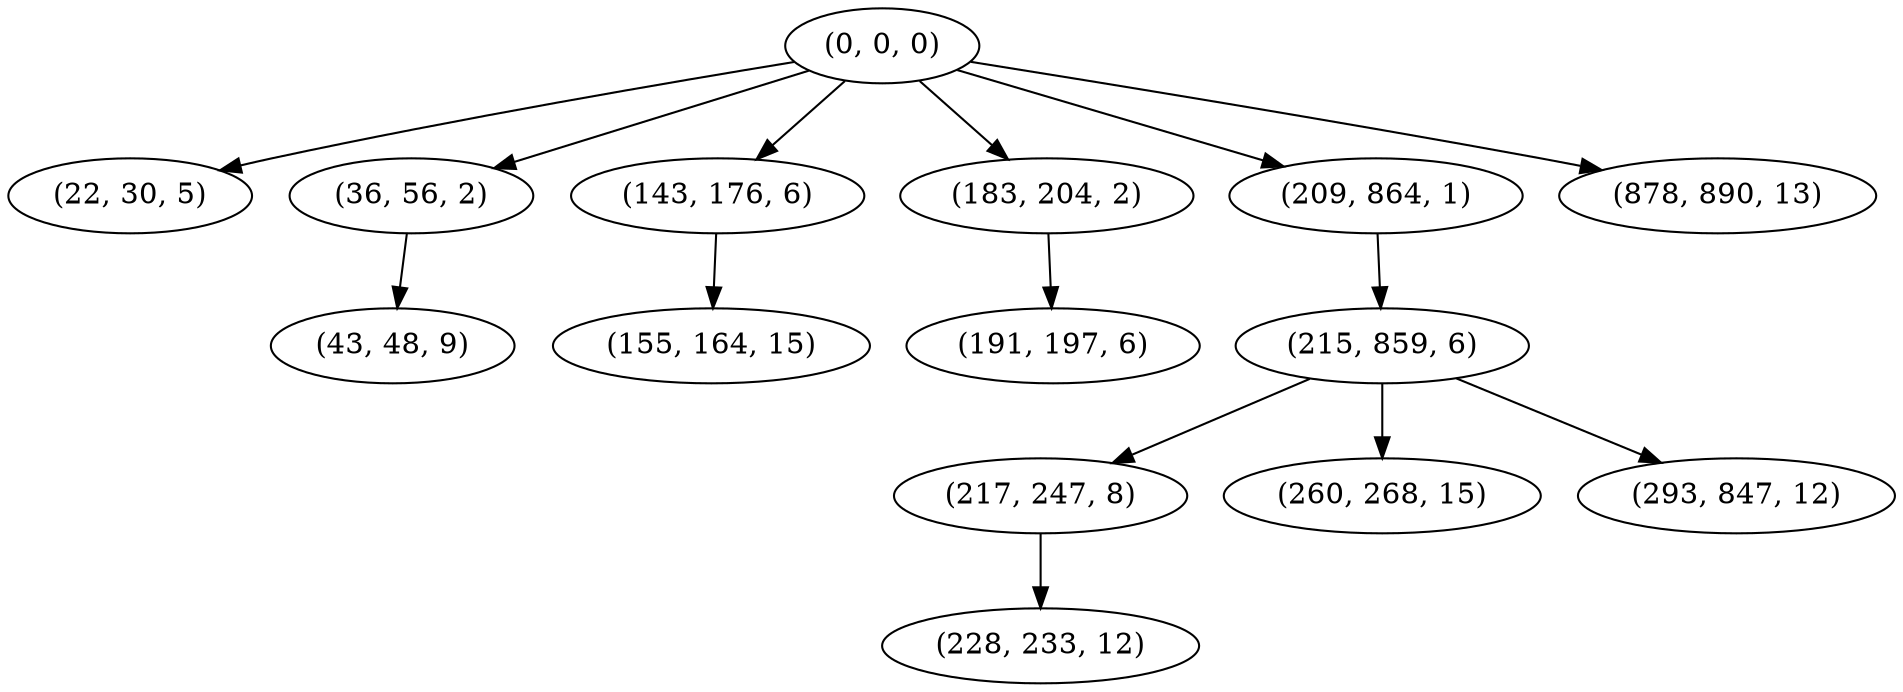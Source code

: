 digraph tree {
    "(0, 0, 0)";
    "(22, 30, 5)";
    "(36, 56, 2)";
    "(43, 48, 9)";
    "(143, 176, 6)";
    "(155, 164, 15)";
    "(183, 204, 2)";
    "(191, 197, 6)";
    "(209, 864, 1)";
    "(215, 859, 6)";
    "(217, 247, 8)";
    "(228, 233, 12)";
    "(260, 268, 15)";
    "(293, 847, 12)";
    "(878, 890, 13)";
    "(0, 0, 0)" -> "(22, 30, 5)";
    "(0, 0, 0)" -> "(36, 56, 2)";
    "(0, 0, 0)" -> "(143, 176, 6)";
    "(0, 0, 0)" -> "(183, 204, 2)";
    "(0, 0, 0)" -> "(209, 864, 1)";
    "(0, 0, 0)" -> "(878, 890, 13)";
    "(36, 56, 2)" -> "(43, 48, 9)";
    "(143, 176, 6)" -> "(155, 164, 15)";
    "(183, 204, 2)" -> "(191, 197, 6)";
    "(209, 864, 1)" -> "(215, 859, 6)";
    "(215, 859, 6)" -> "(217, 247, 8)";
    "(215, 859, 6)" -> "(260, 268, 15)";
    "(215, 859, 6)" -> "(293, 847, 12)";
    "(217, 247, 8)" -> "(228, 233, 12)";
}

